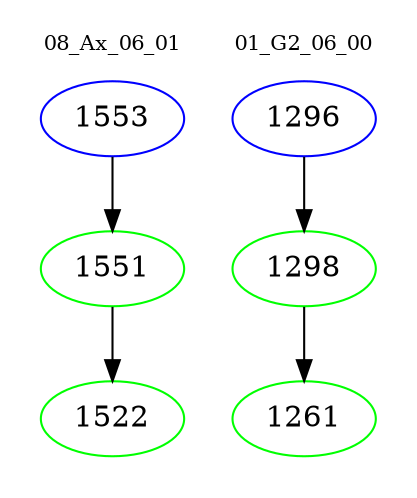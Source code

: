 digraph{
subgraph cluster_0 {
color = white
label = "08_Ax_06_01";
fontsize=10;
T0_1553 [label="1553", color="blue"]
T0_1553 -> T0_1551 [color="black"]
T0_1551 [label="1551", color="green"]
T0_1551 -> T0_1522 [color="black"]
T0_1522 [label="1522", color="green"]
}
subgraph cluster_1 {
color = white
label = "01_G2_06_00";
fontsize=10;
T1_1296 [label="1296", color="blue"]
T1_1296 -> T1_1298 [color="black"]
T1_1298 [label="1298", color="green"]
T1_1298 -> T1_1261 [color="black"]
T1_1261 [label="1261", color="green"]
}
}

